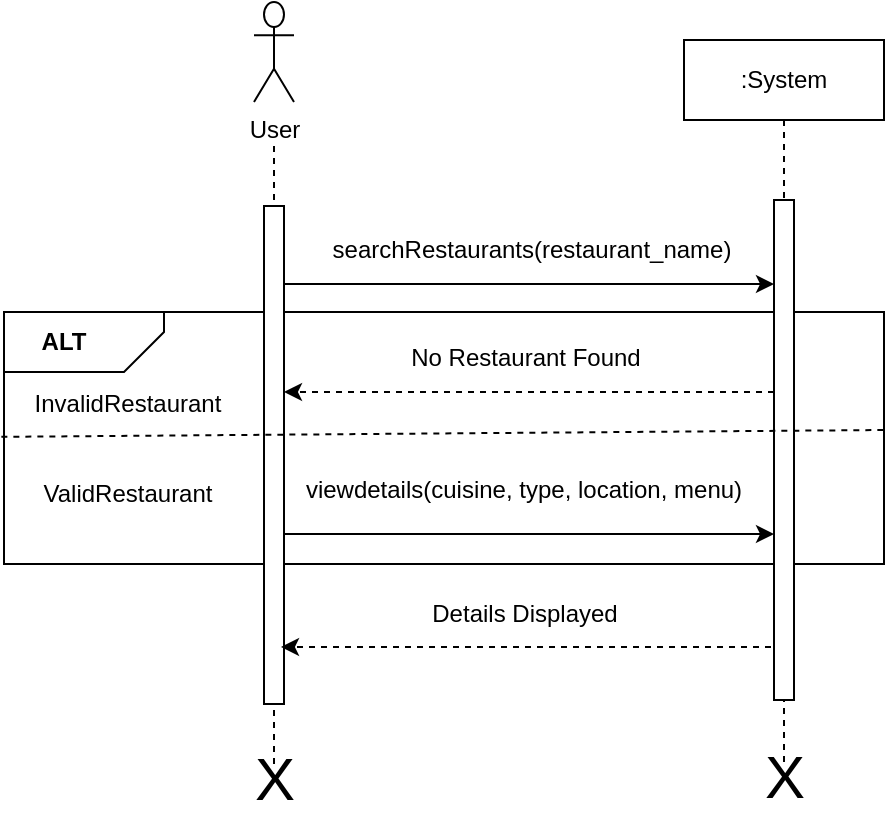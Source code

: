 <mxfile version="22.0.6" type="device">
  <diagram name="Page-1" id="2Ukm1R7xvy3IWCGA99_0">
    <mxGraphModel dx="875" dy="445" grid="1" gridSize="10" guides="1" tooltips="1" connect="1" arrows="1" fold="1" page="1" pageScale="1" pageWidth="850" pageHeight="1100" math="0" shadow="0">
      <root>
        <mxCell id="0" />
        <mxCell id="1" parent="0" />
        <mxCell id="DF6HjfhoCHhoau0qrvdp-1" value="" style="endArrow=none;dashed=1;html=1;rounded=0;" edge="1" parent="1">
          <mxGeometry width="50" height="50" relative="1" as="geometry">
            <mxPoint x="335" y="440" as="sourcePoint" />
            <mxPoint x="335" y="130" as="targetPoint" />
          </mxGeometry>
        </mxCell>
        <mxCell id="DF6HjfhoCHhoau0qrvdp-2" value="" style="rounded=0;whiteSpace=wrap;html=1;" vertex="1" parent="1">
          <mxGeometry x="200" y="214" width="440" height="126" as="geometry" />
        </mxCell>
        <mxCell id="DF6HjfhoCHhoau0qrvdp-3" value=":System" style="shape=umlLifeline;perimeter=lifelinePerimeter;whiteSpace=wrap;html=1;container=0;dropTarget=0;collapsible=0;recursiveResize=0;outlineConnect=0;portConstraint=eastwest;newEdgeStyle={&quot;edgeStyle&quot;:&quot;elbowEdgeStyle&quot;,&quot;elbow&quot;:&quot;vertical&quot;,&quot;curved&quot;:0,&quot;rounded&quot;:0};" vertex="1" parent="1">
          <mxGeometry x="540" y="78" width="100" height="362" as="geometry" />
        </mxCell>
        <mxCell id="DF6HjfhoCHhoau0qrvdp-4" value="" style="html=1;points=[];perimeter=orthogonalPerimeter;outlineConnect=0;targetShapes=umlLifeline;portConstraint=eastwest;newEdgeStyle={&quot;edgeStyle&quot;:&quot;elbowEdgeStyle&quot;,&quot;elbow&quot;:&quot;vertical&quot;,&quot;curved&quot;:0,&quot;rounded&quot;:0};" vertex="1" parent="DF6HjfhoCHhoau0qrvdp-3">
          <mxGeometry x="45" y="80" width="10" height="250" as="geometry" />
        </mxCell>
        <mxCell id="DF6HjfhoCHhoau0qrvdp-5" value="User" style="shape=umlActor;verticalLabelPosition=bottom;verticalAlign=top;html=1;outlineConnect=0;" vertex="1" parent="1">
          <mxGeometry x="325" y="59" width="20" height="50" as="geometry" />
        </mxCell>
        <mxCell id="DF6HjfhoCHhoau0qrvdp-6" value="" style="html=1;points=[];perimeter=orthogonalPerimeter;outlineConnect=0;targetShapes=umlLifeline;portConstraint=eastwest;newEdgeStyle={&quot;edgeStyle&quot;:&quot;elbowEdgeStyle&quot;,&quot;elbow&quot;:&quot;vertical&quot;,&quot;curved&quot;:0,&quot;rounded&quot;:0};" vertex="1" parent="1">
          <mxGeometry x="330" y="161" width="10" height="249" as="geometry" />
        </mxCell>
        <mxCell id="DF6HjfhoCHhoau0qrvdp-7" value="" style="endArrow=classic;html=1;rounded=0;" edge="1" parent="1" target="DF6HjfhoCHhoau0qrvdp-4">
          <mxGeometry width="50" height="50" relative="1" as="geometry">
            <mxPoint x="340" y="200" as="sourcePoint" />
            <mxPoint x="500" y="200" as="targetPoint" />
          </mxGeometry>
        </mxCell>
        <mxCell id="DF6HjfhoCHhoau0qrvdp-8" value="" style="html=1;labelBackgroundColor=#ffffff;startArrow=none;startFill=0;startSize=6;endArrow=classic;endFill=1;endSize=6;jettySize=auto;orthogonalLoop=1;strokeWidth=1;dashed=1;fontSize=14;rounded=0;" edge="1" parent="1">
          <mxGeometry width="60" height="60" relative="1" as="geometry">
            <mxPoint x="585" y="254" as="sourcePoint" />
            <mxPoint x="340" y="254" as="targetPoint" />
          </mxGeometry>
        </mxCell>
        <mxCell id="DF6HjfhoCHhoau0qrvdp-9" value="searchRestaurants(restaurant_name)" style="text;strokeColor=none;align=center;fillColor=none;html=1;verticalAlign=middle;whiteSpace=wrap;rounded=0;" vertex="1" parent="1">
          <mxGeometry x="344" y="168" width="240" height="30" as="geometry" />
        </mxCell>
        <mxCell id="DF6HjfhoCHhoau0qrvdp-11" value="No Restaurant Found" style="text;strokeColor=none;align=center;fillColor=none;html=1;verticalAlign=middle;whiteSpace=wrap;rounded=0;" vertex="1" parent="1">
          <mxGeometry x="386" y="221.5" width="150" height="30" as="geometry" />
        </mxCell>
        <mxCell id="DF6HjfhoCHhoau0qrvdp-12" value="" style="endArrow=none;dashed=1;html=1;rounded=0;exitX=-0.003;exitY=0.634;exitDx=0;exitDy=0;exitPerimeter=0;" edge="1" parent="1">
          <mxGeometry width="50" height="50" relative="1" as="geometry">
            <mxPoint x="198.68" y="276.42" as="sourcePoint" />
            <mxPoint x="640" y="273" as="targetPoint" />
          </mxGeometry>
        </mxCell>
        <mxCell id="DF6HjfhoCHhoau0qrvdp-13" value="" style="endArrow=classic;html=1;rounded=0;" edge="1" parent="1">
          <mxGeometry width="50" height="50" relative="1" as="geometry">
            <mxPoint x="340" y="325" as="sourcePoint" />
            <mxPoint x="585" y="325" as="targetPoint" />
          </mxGeometry>
        </mxCell>
        <mxCell id="DF6HjfhoCHhoau0qrvdp-14" value="" style="verticalLabelPosition=bottom;verticalAlign=top;html=1;shape=card;whiteSpace=wrap;size=20;arcSize=12;rotation=-180;" vertex="1" parent="1">
          <mxGeometry x="200" y="214" width="80" height="30" as="geometry" />
        </mxCell>
        <mxCell id="DF6HjfhoCHhoau0qrvdp-15" value="&lt;b&gt;ALT&lt;/b&gt;" style="text;strokeColor=none;align=center;fillColor=none;html=1;verticalAlign=middle;whiteSpace=wrap;rounded=0;" vertex="1" parent="1">
          <mxGeometry x="200" y="214" width="60" height="30" as="geometry" />
        </mxCell>
        <mxCell id="DF6HjfhoCHhoau0qrvdp-16" value="InvalidRestaurant" style="text;strokeColor=none;align=center;fillColor=none;html=1;verticalAlign=middle;whiteSpace=wrap;rounded=0;" vertex="1" parent="1">
          <mxGeometry x="208" y="245" width="108" height="30" as="geometry" />
        </mxCell>
        <mxCell id="DF6HjfhoCHhoau0qrvdp-17" value="" style="html=1;labelBackgroundColor=#ffffff;startArrow=none;startFill=0;startSize=6;endArrow=classic;endFill=1;endSize=6;jettySize=auto;orthogonalLoop=1;strokeWidth=1;dashed=1;fontSize=14;rounded=0;" edge="1" parent="1">
          <mxGeometry width="60" height="60" relative="1" as="geometry">
            <mxPoint x="583.5" y="381.5" as="sourcePoint" />
            <mxPoint x="338.5" y="381.5" as="targetPoint" />
          </mxGeometry>
        </mxCell>
        <mxCell id="DF6HjfhoCHhoau0qrvdp-18" value="Details Displayed" style="text;strokeColor=none;align=center;fillColor=none;html=1;verticalAlign=middle;whiteSpace=wrap;rounded=0;" vertex="1" parent="1">
          <mxGeometry x="393.75" y="350" width="132.5" height="30" as="geometry" />
        </mxCell>
        <mxCell id="DF6HjfhoCHhoau0qrvdp-20" value="ValidRestaurant" style="text;strokeColor=none;align=center;fillColor=none;html=1;verticalAlign=middle;whiteSpace=wrap;rounded=0;" vertex="1" parent="1">
          <mxGeometry x="208" y="290" width="108" height="30" as="geometry" />
        </mxCell>
        <mxCell id="DF6HjfhoCHhoau0qrvdp-21" value="viewdetails(cuisine, type, location, menu)" style="text;strokeColor=none;align=center;fillColor=none;html=1;verticalAlign=middle;whiteSpace=wrap;rounded=0;" vertex="1" parent="1">
          <mxGeometry x="340" y="288" width="240" height="30" as="geometry" />
        </mxCell>
        <mxCell id="DF6HjfhoCHhoau0qrvdp-22" value="&lt;font style=&quot;font-size: 30px;&quot;&gt;X&lt;/font&gt;" style="text;strokeColor=none;align=center;fillColor=none;html=1;verticalAlign=middle;whiteSpace=wrap;rounded=0;" vertex="1" parent="1">
          <mxGeometry x="322" y="442.01" width="27" height="10" as="geometry" />
        </mxCell>
        <mxCell id="DF6HjfhoCHhoau0qrvdp-23" value="&lt;font style=&quot;font-size: 30px;&quot;&gt;X&lt;/font&gt;" style="text;strokeColor=none;align=center;fillColor=none;html=1;verticalAlign=middle;whiteSpace=wrap;rounded=0;" vertex="1" parent="1">
          <mxGeometry x="577" y="441.29" width="27" height="10" as="geometry" />
        </mxCell>
      </root>
    </mxGraphModel>
  </diagram>
</mxfile>
